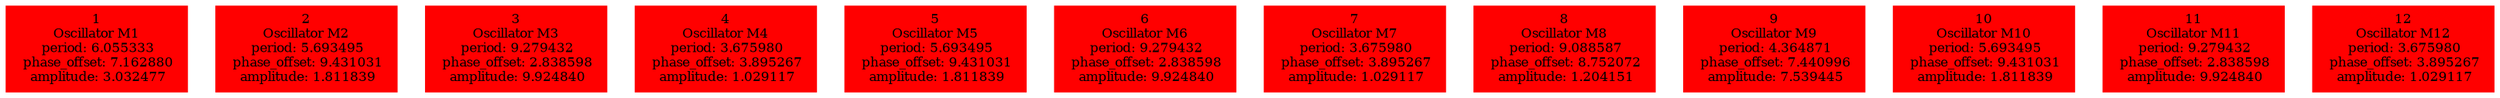  digraph g{ forcelabels=true;
1 [label=<1<BR />Oscillator M1<BR /> period: 6.055333<BR /> phase_offset: 7.162880<BR /> amplitude: 3.032477>, shape=box,color=red,style=filled,fontsize=8];2 [label=<2<BR />Oscillator M2<BR /> period: 5.693495<BR /> phase_offset: 9.431031<BR /> amplitude: 1.811839>, shape=box,color=red,style=filled,fontsize=8];3 [label=<3<BR />Oscillator M3<BR /> period: 9.279432<BR /> phase_offset: 2.838598<BR /> amplitude: 9.924840>, shape=box,color=red,style=filled,fontsize=8];4 [label=<4<BR />Oscillator M4<BR /> period: 3.675980<BR /> phase_offset: 3.895267<BR /> amplitude: 1.029117>, shape=box,color=red,style=filled,fontsize=8];5 [label=<5<BR />Oscillator M5<BR /> period: 5.693495<BR /> phase_offset: 9.431031<BR /> amplitude: 1.811839>, shape=box,color=red,style=filled,fontsize=8];6 [label=<6<BR />Oscillator M6<BR /> period: 9.279432<BR /> phase_offset: 2.838598<BR /> amplitude: 9.924840>, shape=box,color=red,style=filled,fontsize=8];7 [label=<7<BR />Oscillator M7<BR /> period: 3.675980<BR /> phase_offset: 3.895267<BR /> amplitude: 1.029117>, shape=box,color=red,style=filled,fontsize=8];8 [label=<8<BR />Oscillator M8<BR /> period: 9.088587<BR /> phase_offset: 8.752072<BR /> amplitude: 1.204151>, shape=box,color=red,style=filled,fontsize=8];9 [label=<9<BR />Oscillator M9<BR /> period: 4.364871<BR /> phase_offset: 7.440996<BR /> amplitude: 7.539445>, shape=box,color=red,style=filled,fontsize=8];10 [label=<10<BR />Oscillator M10<BR /> period: 5.693495<BR /> phase_offset: 9.431031<BR /> amplitude: 1.811839>, shape=box,color=red,style=filled,fontsize=8];11 [label=<11<BR />Oscillator M11<BR /> period: 9.279432<BR /> phase_offset: 2.838598<BR /> amplitude: 9.924840>, shape=box,color=red,style=filled,fontsize=8];12 [label=<12<BR />Oscillator M12<BR /> period: 3.675980<BR /> phase_offset: 3.895267<BR /> amplitude: 1.029117>, shape=box,color=red,style=filled,fontsize=8]; }
